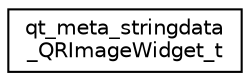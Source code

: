 digraph "Graphical Class Hierarchy"
{
 // LATEX_PDF_SIZE
  edge [fontname="Helvetica",fontsize="10",labelfontname="Helvetica",labelfontsize="10"];
  node [fontname="Helvetica",fontsize="10",shape=record];
  rankdir="LR";
  Node0 [label="qt_meta_stringdata\l_QRImageWidget_t",height=0.2,width=0.4,color="black", fillcolor="white", style="filled",URL="$structqt__meta__stringdata___q_r_image_widget__t.html",tooltip=" "];
}
